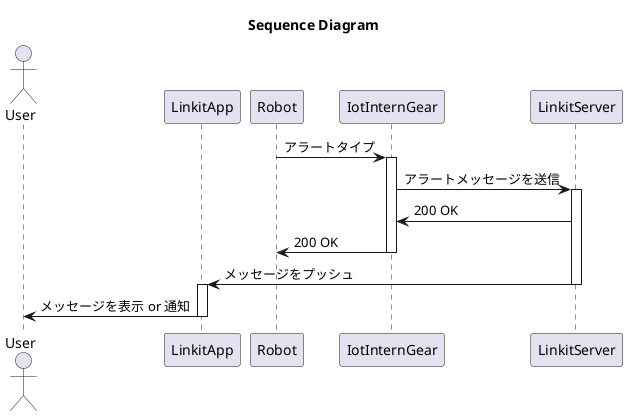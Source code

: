 @startuml SequenceDiagram
title: Sequence Diagram

actor User
participant LinkitApp
participant Robot
participant IotInternGear
participant LinkitServer

Robot -> IotInternGear: アラートタイプ
activate IotInternGear
IotInternGear -> LinkitServer: アラートメッセージを送信
activate LinkitServer
LinkitServer -> IotInternGear: 200 OK
IotInternGear -> Robot: 200 OK
deactivate IotInternGear

LinkitServer -> LinkitApp: メッセージをプッシュ
deactivate LinkitServer
activate LinkitApp
LinkitApp -> User: メッセージを表示 or 通知
deactivate LinkitApp

@enduml
